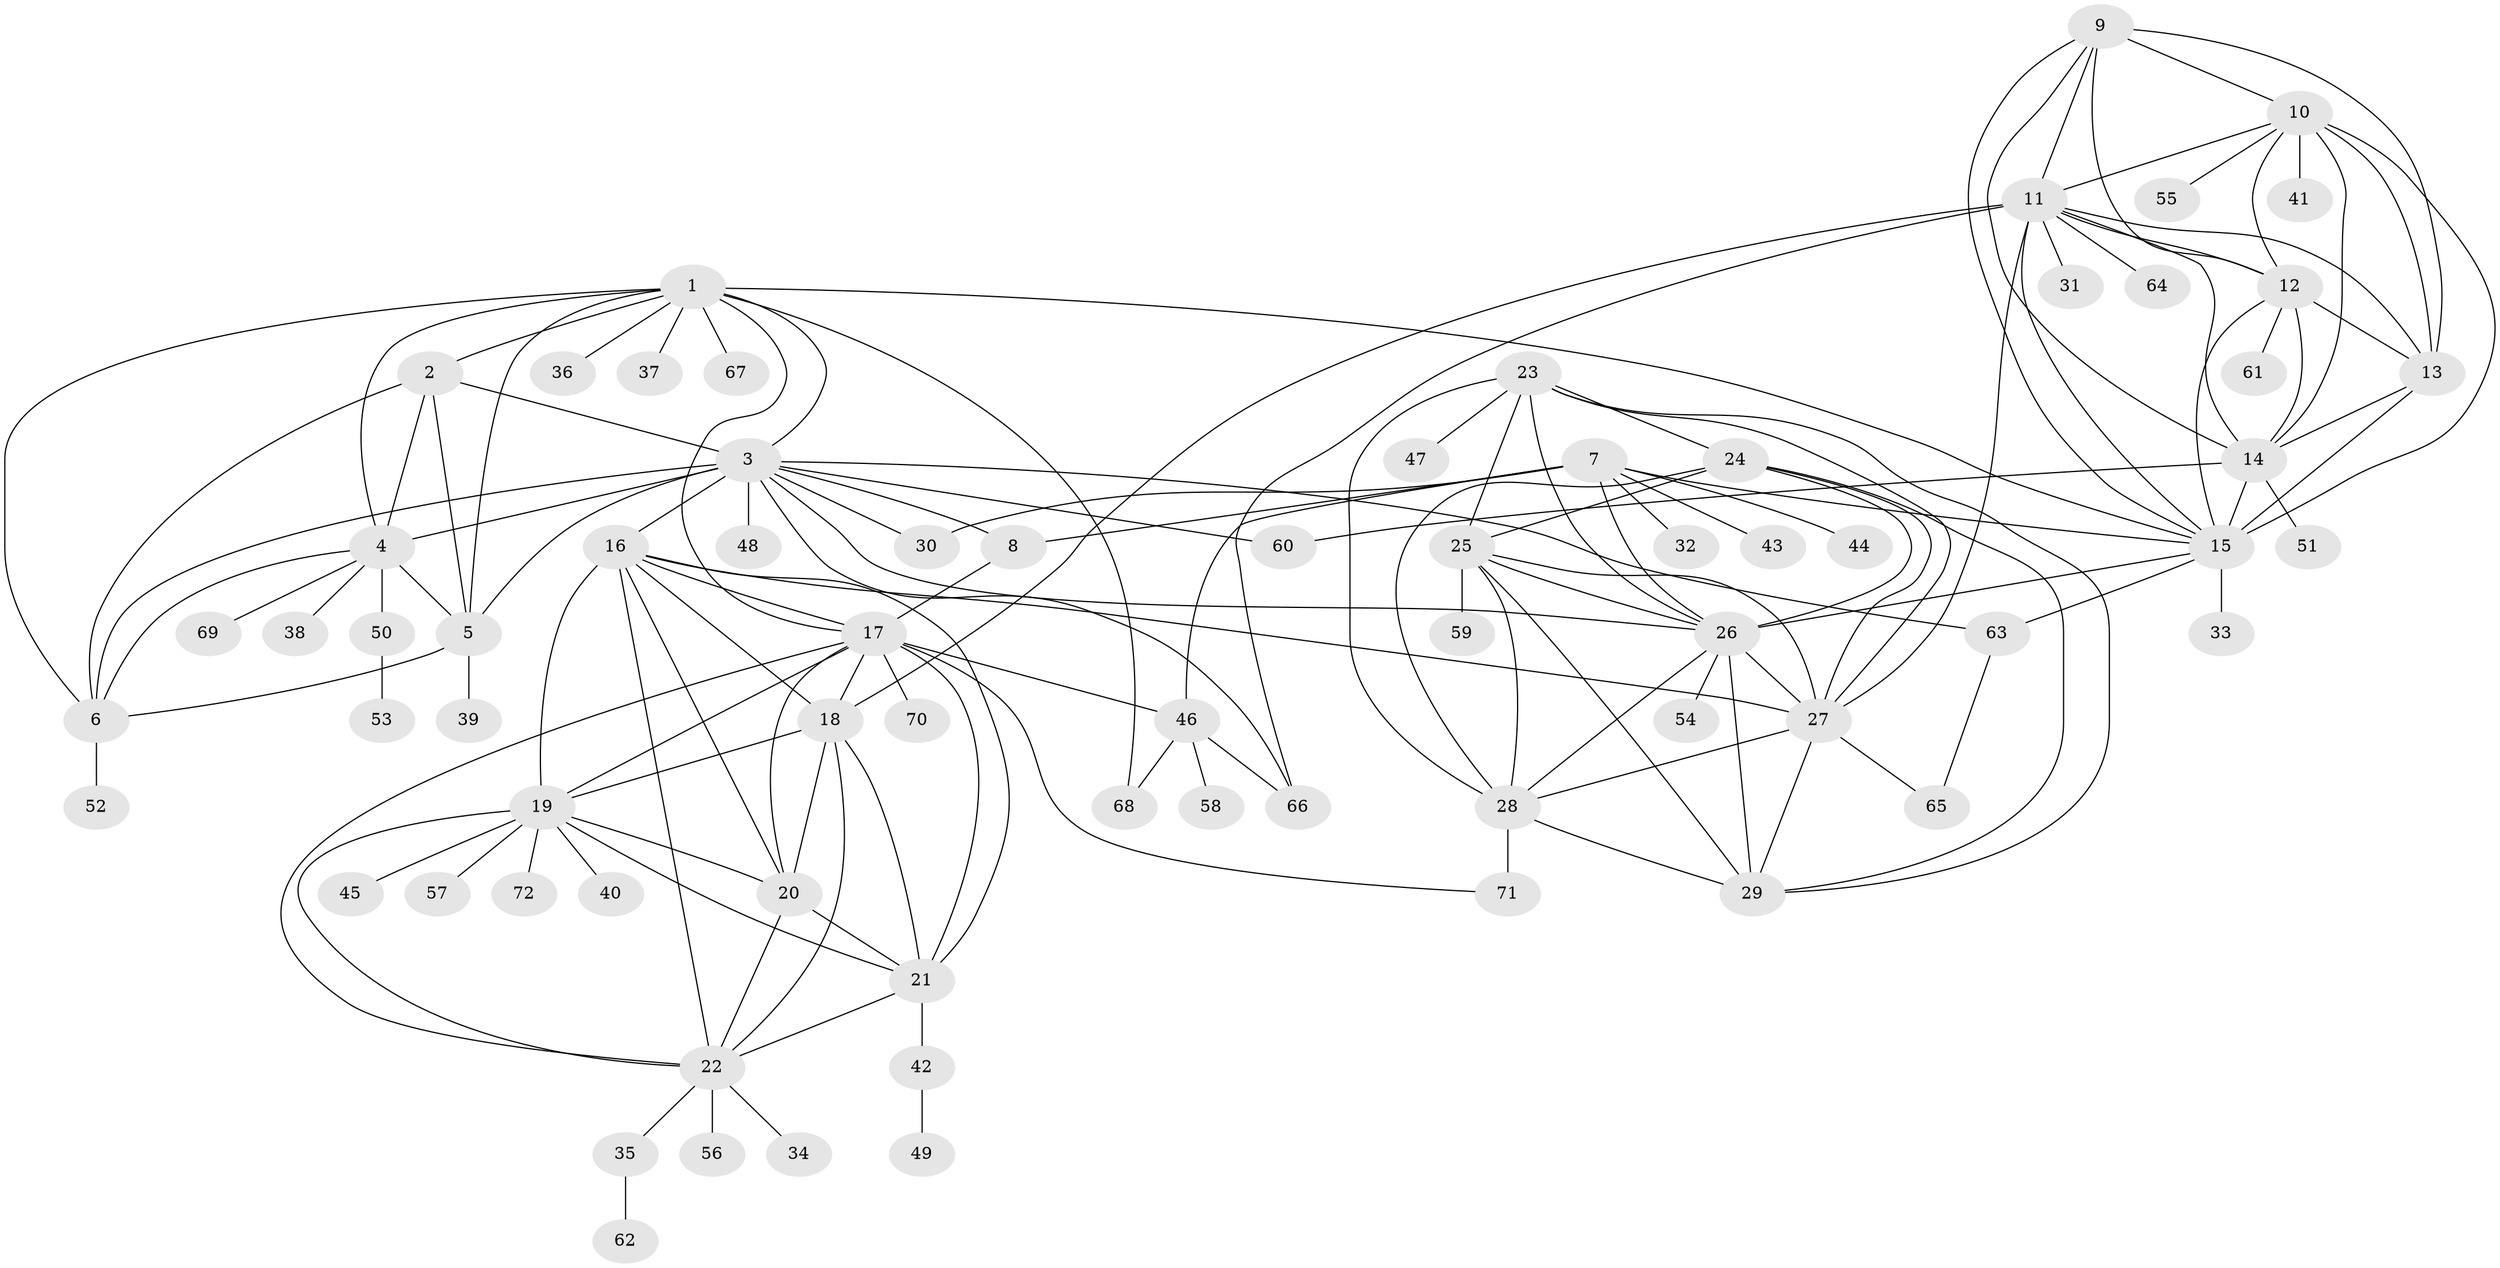 // original degree distribution, {13: 0.013888888888888888, 11: 0.020833333333333332, 9: 0.041666666666666664, 10: 0.05555555555555555, 7: 0.020833333333333332, 12: 0.027777777777777776, 8: 0.05555555555555555, 6: 0.006944444444444444, 1: 0.5833333333333334, 2: 0.1388888888888889, 3: 0.027777777777777776, 4: 0.006944444444444444}
// Generated by graph-tools (version 1.1) at 2025/37/03/09/25 02:37:42]
// undirected, 72 vertices, 143 edges
graph export_dot {
graph [start="1"]
  node [color=gray90,style=filled];
  1;
  2;
  3;
  4;
  5;
  6;
  7;
  8;
  9;
  10;
  11;
  12;
  13;
  14;
  15;
  16;
  17;
  18;
  19;
  20;
  21;
  22;
  23;
  24;
  25;
  26;
  27;
  28;
  29;
  30;
  31;
  32;
  33;
  34;
  35;
  36;
  37;
  38;
  39;
  40;
  41;
  42;
  43;
  44;
  45;
  46;
  47;
  48;
  49;
  50;
  51;
  52;
  53;
  54;
  55;
  56;
  57;
  58;
  59;
  60;
  61;
  62;
  63;
  64;
  65;
  66;
  67;
  68;
  69;
  70;
  71;
  72;
  1 -- 2 [weight=1.0];
  1 -- 3 [weight=2.0];
  1 -- 4 [weight=1.0];
  1 -- 5 [weight=1.0];
  1 -- 6 [weight=1.0];
  1 -- 15 [weight=1.0];
  1 -- 17 [weight=1.0];
  1 -- 36 [weight=1.0];
  1 -- 37 [weight=1.0];
  1 -- 67 [weight=1.0];
  1 -- 68 [weight=1.0];
  2 -- 3 [weight=6.0];
  2 -- 4 [weight=1.0];
  2 -- 5 [weight=1.0];
  2 -- 6 [weight=1.0];
  3 -- 4 [weight=2.0];
  3 -- 5 [weight=2.0];
  3 -- 6 [weight=2.0];
  3 -- 8 [weight=1.0];
  3 -- 16 [weight=1.0];
  3 -- 26 [weight=1.0];
  3 -- 30 [weight=1.0];
  3 -- 48 [weight=1.0];
  3 -- 60 [weight=1.0];
  3 -- 63 [weight=1.0];
  3 -- 66 [weight=1.0];
  4 -- 5 [weight=1.0];
  4 -- 6 [weight=1.0];
  4 -- 38 [weight=1.0];
  4 -- 50 [weight=1.0];
  4 -- 69 [weight=1.0];
  5 -- 6 [weight=1.0];
  5 -- 39 [weight=3.0];
  6 -- 52 [weight=3.0];
  7 -- 8 [weight=6.0];
  7 -- 15 [weight=1.0];
  7 -- 26 [weight=1.0];
  7 -- 30 [weight=4.0];
  7 -- 32 [weight=4.0];
  7 -- 43 [weight=3.0];
  7 -- 44 [weight=1.0];
  7 -- 46 [weight=1.0];
  8 -- 17 [weight=1.0];
  9 -- 10 [weight=1.0];
  9 -- 11 [weight=1.0];
  9 -- 12 [weight=1.0];
  9 -- 13 [weight=2.0];
  9 -- 14 [weight=1.0];
  9 -- 15 [weight=1.0];
  10 -- 11 [weight=1.0];
  10 -- 12 [weight=1.0];
  10 -- 13 [weight=1.0];
  10 -- 14 [weight=1.0];
  10 -- 15 [weight=1.0];
  10 -- 41 [weight=4.0];
  10 -- 55 [weight=1.0];
  11 -- 12 [weight=1.0];
  11 -- 13 [weight=1.0];
  11 -- 14 [weight=1.0];
  11 -- 15 [weight=1.0];
  11 -- 18 [weight=1.0];
  11 -- 27 [weight=1.0];
  11 -- 31 [weight=1.0];
  11 -- 64 [weight=1.0];
  11 -- 66 [weight=1.0];
  12 -- 13 [weight=1.0];
  12 -- 14 [weight=1.0];
  12 -- 15 [weight=1.0];
  12 -- 61 [weight=1.0];
  13 -- 14 [weight=1.0];
  13 -- 15 [weight=1.0];
  14 -- 15 [weight=1.0];
  14 -- 51 [weight=1.0];
  14 -- 60 [weight=3.0];
  15 -- 26 [weight=1.0];
  15 -- 33 [weight=1.0];
  15 -- 63 [weight=1.0];
  16 -- 17 [weight=1.0];
  16 -- 18 [weight=1.0];
  16 -- 19 [weight=1.0];
  16 -- 20 [weight=2.0];
  16 -- 21 [weight=1.0];
  16 -- 22 [weight=1.0];
  16 -- 27 [weight=1.0];
  17 -- 18 [weight=1.0];
  17 -- 19 [weight=1.0];
  17 -- 20 [weight=1.0];
  17 -- 21 [weight=1.0];
  17 -- 22 [weight=1.0];
  17 -- 46 [weight=2.0];
  17 -- 70 [weight=1.0];
  17 -- 71 [weight=1.0];
  18 -- 19 [weight=1.0];
  18 -- 20 [weight=1.0];
  18 -- 21 [weight=1.0];
  18 -- 22 [weight=1.0];
  19 -- 20 [weight=1.0];
  19 -- 21 [weight=1.0];
  19 -- 22 [weight=1.0];
  19 -- 40 [weight=1.0];
  19 -- 45 [weight=1.0];
  19 -- 57 [weight=1.0];
  19 -- 72 [weight=1.0];
  20 -- 21 [weight=1.0];
  20 -- 22 [weight=1.0];
  21 -- 22 [weight=1.0];
  21 -- 42 [weight=1.0];
  22 -- 34 [weight=1.0];
  22 -- 35 [weight=1.0];
  22 -- 56 [weight=1.0];
  23 -- 24 [weight=1.0];
  23 -- 25 [weight=1.0];
  23 -- 26 [weight=1.0];
  23 -- 27 [weight=1.0];
  23 -- 28 [weight=1.0];
  23 -- 29 [weight=1.0];
  23 -- 47 [weight=1.0];
  24 -- 25 [weight=1.0];
  24 -- 26 [weight=1.0];
  24 -- 27 [weight=1.0];
  24 -- 28 [weight=1.0];
  24 -- 29 [weight=1.0];
  25 -- 26 [weight=1.0];
  25 -- 27 [weight=1.0];
  25 -- 28 [weight=1.0];
  25 -- 29 [weight=1.0];
  25 -- 59 [weight=1.0];
  26 -- 27 [weight=1.0];
  26 -- 28 [weight=1.0];
  26 -- 29 [weight=4.0];
  26 -- 54 [weight=1.0];
  27 -- 28 [weight=1.0];
  27 -- 29 [weight=1.0];
  27 -- 65 [weight=1.0];
  28 -- 29 [weight=1.0];
  28 -- 71 [weight=2.0];
  35 -- 62 [weight=1.0];
  42 -- 49 [weight=1.0];
  46 -- 58 [weight=2.0];
  46 -- 66 [weight=1.0];
  46 -- 68 [weight=1.0];
  50 -- 53 [weight=1.0];
  63 -- 65 [weight=1.0];
}
